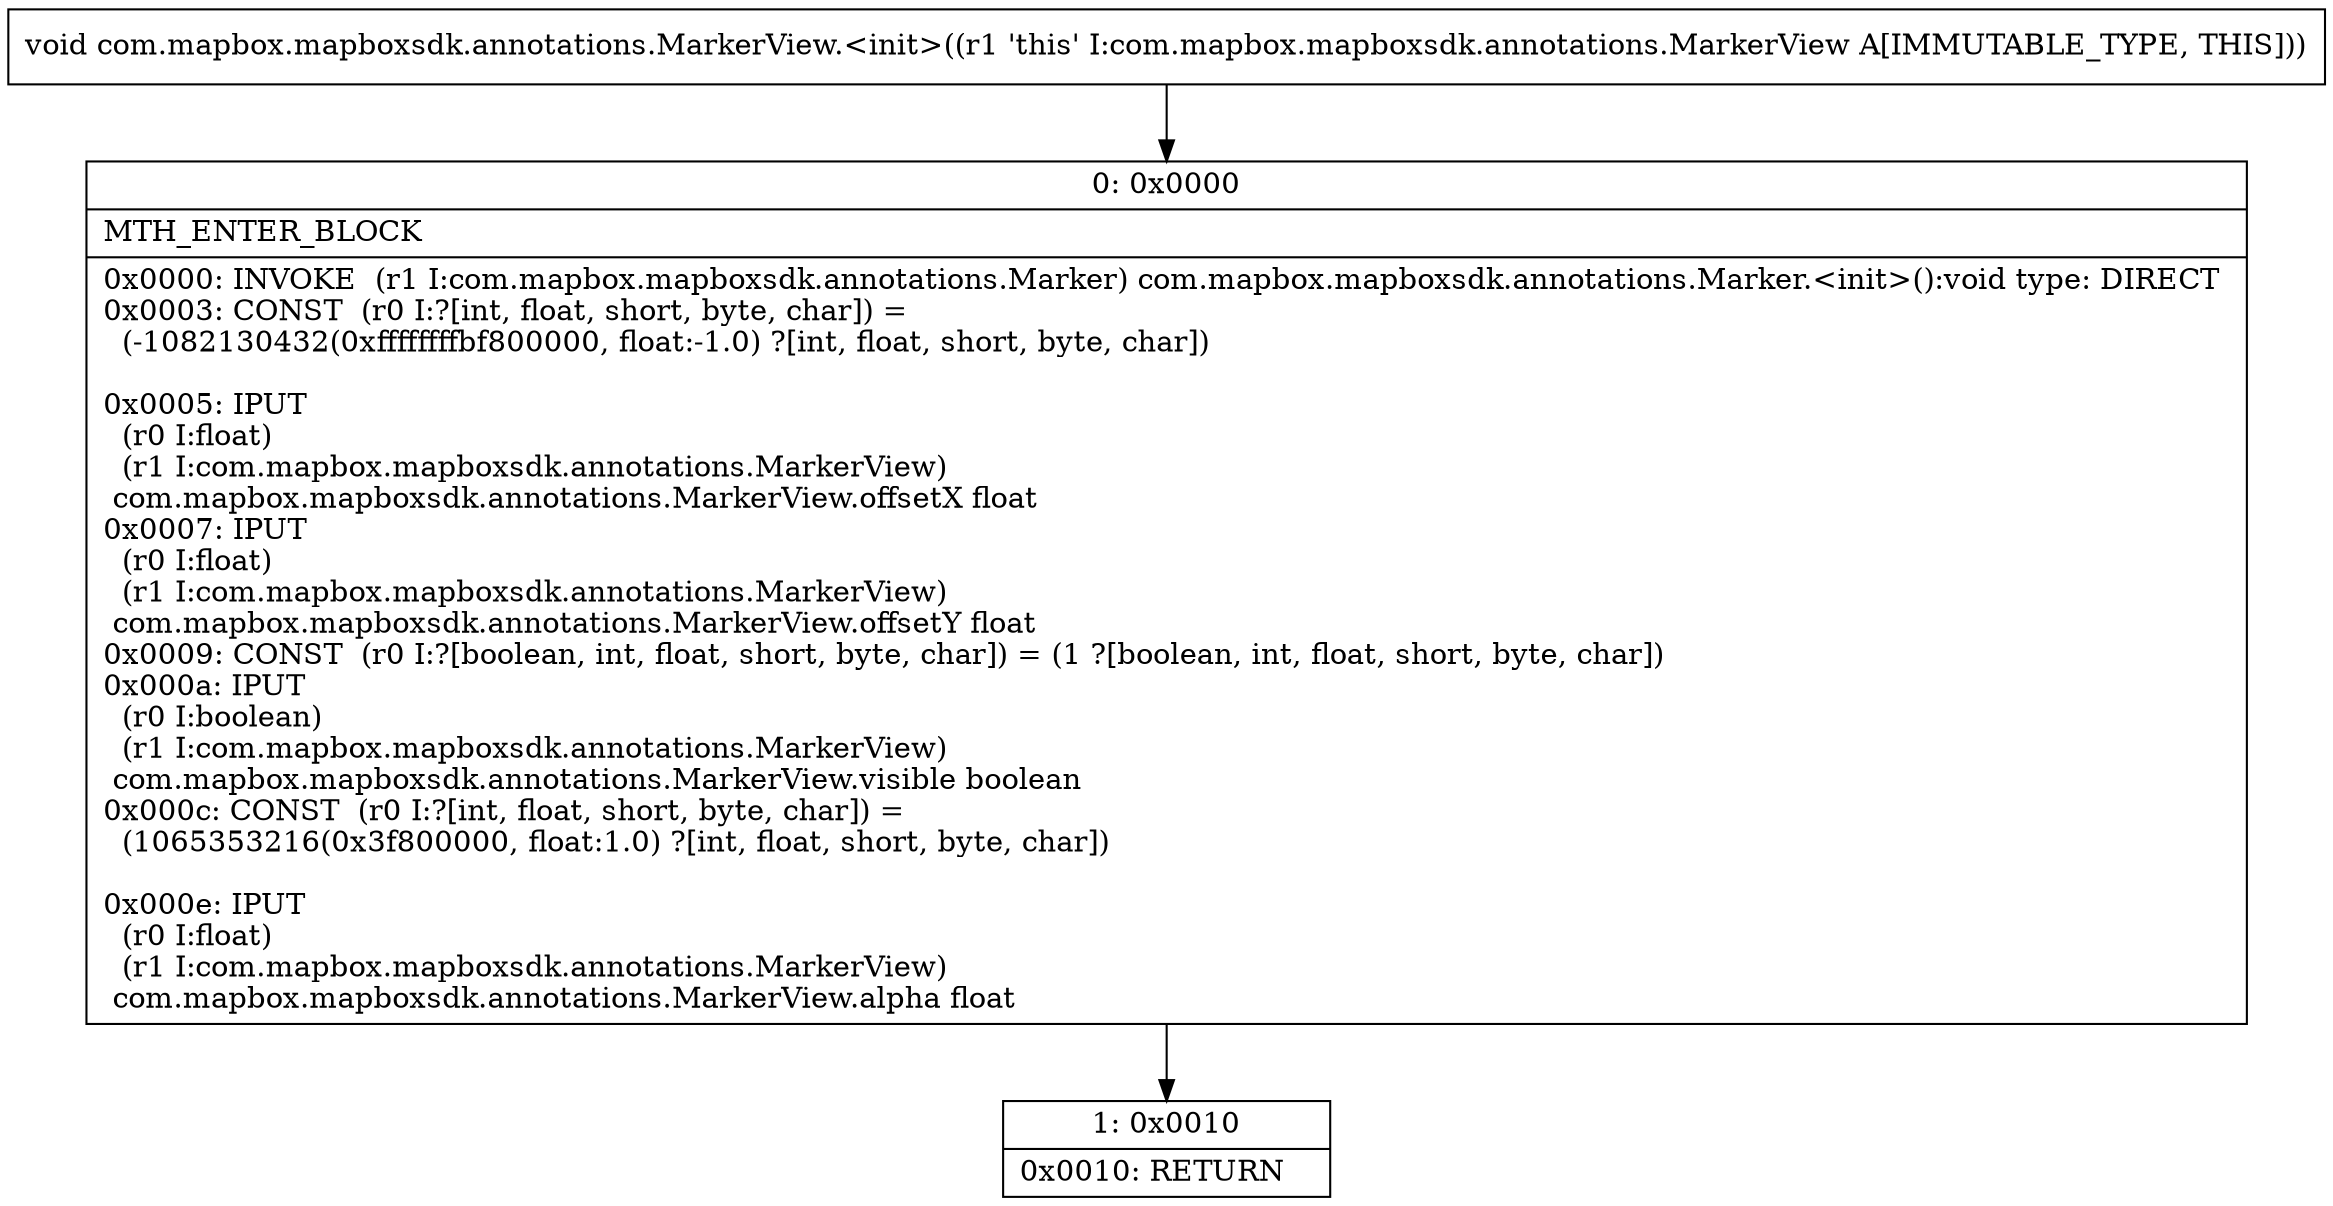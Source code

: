 digraph "CFG forcom.mapbox.mapboxsdk.annotations.MarkerView.\<init\>()V" {
Node_0 [shape=record,label="{0\:\ 0x0000|MTH_ENTER_BLOCK\l|0x0000: INVOKE  (r1 I:com.mapbox.mapboxsdk.annotations.Marker) com.mapbox.mapboxsdk.annotations.Marker.\<init\>():void type: DIRECT \l0x0003: CONST  (r0 I:?[int, float, short, byte, char]) = \l  (\-1082130432(0xffffffffbf800000, float:\-1.0) ?[int, float, short, byte, char])\l \l0x0005: IPUT  \l  (r0 I:float)\l  (r1 I:com.mapbox.mapboxsdk.annotations.MarkerView)\l com.mapbox.mapboxsdk.annotations.MarkerView.offsetX float \l0x0007: IPUT  \l  (r0 I:float)\l  (r1 I:com.mapbox.mapboxsdk.annotations.MarkerView)\l com.mapbox.mapboxsdk.annotations.MarkerView.offsetY float \l0x0009: CONST  (r0 I:?[boolean, int, float, short, byte, char]) = (1 ?[boolean, int, float, short, byte, char]) \l0x000a: IPUT  \l  (r0 I:boolean)\l  (r1 I:com.mapbox.mapboxsdk.annotations.MarkerView)\l com.mapbox.mapboxsdk.annotations.MarkerView.visible boolean \l0x000c: CONST  (r0 I:?[int, float, short, byte, char]) = \l  (1065353216(0x3f800000, float:1.0) ?[int, float, short, byte, char])\l \l0x000e: IPUT  \l  (r0 I:float)\l  (r1 I:com.mapbox.mapboxsdk.annotations.MarkerView)\l com.mapbox.mapboxsdk.annotations.MarkerView.alpha float \l}"];
Node_1 [shape=record,label="{1\:\ 0x0010|0x0010: RETURN   \l}"];
MethodNode[shape=record,label="{void com.mapbox.mapboxsdk.annotations.MarkerView.\<init\>((r1 'this' I:com.mapbox.mapboxsdk.annotations.MarkerView A[IMMUTABLE_TYPE, THIS])) }"];
MethodNode -> Node_0;
Node_0 -> Node_1;
}


